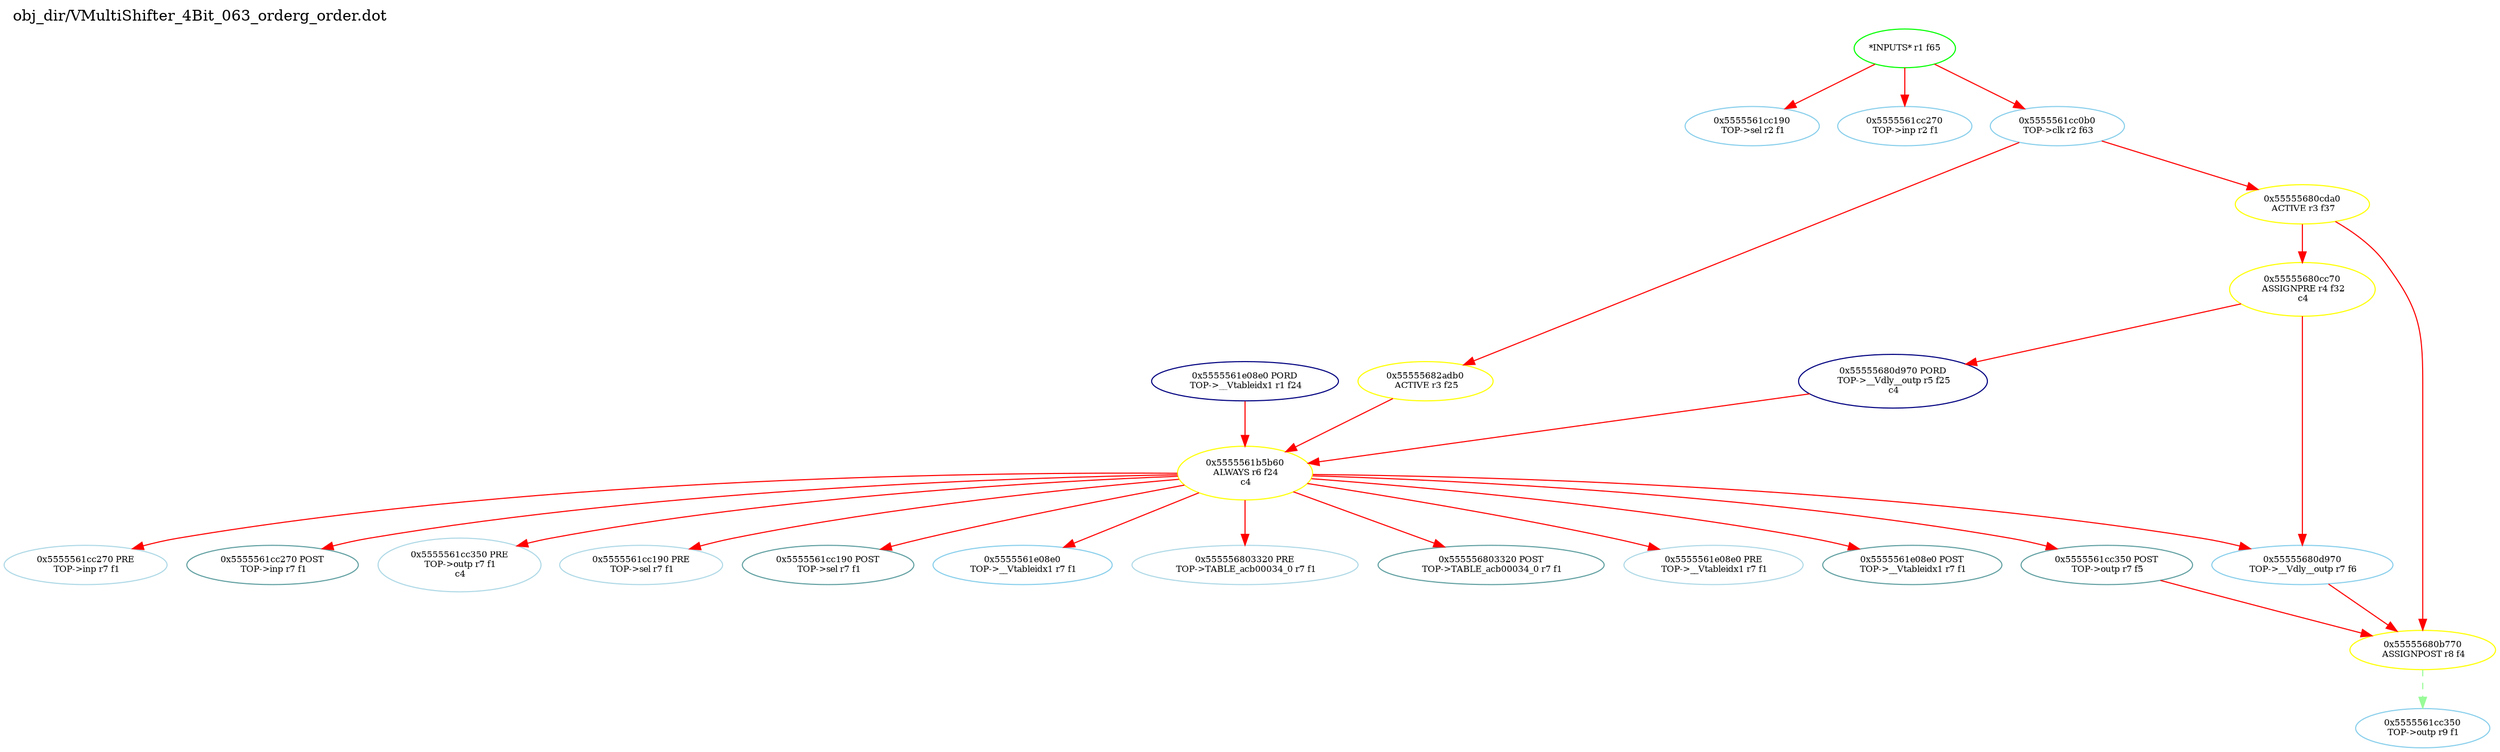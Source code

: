 digraph v3graph {
	graph	[label="obj_dir/VMultiShifter_4Bit_063_orderg_order.dot",
		 labelloc=t, labeljust=l,
		 //size="7.5,10",
		 rankdir=TB];
	n0x5555561cbef0_0	[fontsize=8 label="0x5555561e08e0 PORD\n TOP->__Vtableidx1 r1 f24", color=NavyBlue];
	n1	[fontsize=8 label="*INPUTS* r1 f65", color=green];
	n0x5555561cbef0_2	[fontsize=8 label="0x5555561cc190\n TOP->sel r2 f1", color=skyblue];
	n0x5555561cbef0_3	[fontsize=8 label="0x5555561cc270\n TOP->inp r2 f1", color=skyblue];
	n0x5555561cbef0_4	[fontsize=8 label="0x5555561cc0b0\n TOP->clk r2 f63", color=skyblue];
	n0x5555561cbef0_5	[fontsize=8 label="0x55555682adb0\n ACTIVE r3 f25", color=yellow];
	n0x5555561cbef0_6	[fontsize=8 label="0x55555680cda0\n ACTIVE r3 f37", color=yellow];
	n0x5555561cbef0_7	[fontsize=8 label="0x55555680cc70\n ASSIGNPRE r4 f32\n c4", color=yellow];
	n0x5555561cbef0_8	[fontsize=8 label="0x55555680d970 PORD\n TOP->__Vdly__outp r5 f25\n c4", color=NavyBlue];
	n0x5555561cbef0_9	[fontsize=8 label="0x5555561b5b60\n ALWAYS r6 f24\n c4", color=yellow];
	n0x5555561cbef0_10	[fontsize=8 label="0x5555561cc270 PRE\n TOP->inp r7 f1", color=lightblue];
	n0x5555561cbef0_11	[fontsize=8 label="0x5555561cc270 POST\n TOP->inp r7 f1", color=CadetBlue];
	n0x5555561cbef0_12	[fontsize=8 label="0x5555561cc350 PRE\n TOP->outp r7 f1\n c4", color=lightblue];
	n0x5555561cbef0_13	[fontsize=8 label="0x5555561cc190 PRE\n TOP->sel r7 f1", color=lightblue];
	n0x5555561cbef0_14	[fontsize=8 label="0x5555561cc190 POST\n TOP->sel r7 f1", color=CadetBlue];
	n0x5555561cbef0_15	[fontsize=8 label="0x5555561e08e0\n TOP->__Vtableidx1 r7 f1", color=skyblue];
	n0x5555561cbef0_16	[fontsize=8 label="0x555556803320 PRE\n TOP->TABLE_acb00034_0 r7 f1", color=lightblue];
	n0x5555561cbef0_17	[fontsize=8 label="0x555556803320 POST\n TOP->TABLE_acb00034_0 r7 f1", color=CadetBlue];
	n0x5555561cbef0_18	[fontsize=8 label="0x5555561e08e0 PRE\n TOP->__Vtableidx1 r7 f1", color=lightblue];
	n0x5555561cbef0_19	[fontsize=8 label="0x5555561e08e0 POST\n TOP->__Vtableidx1 r7 f1", color=CadetBlue];
	n0x5555561cbef0_20	[fontsize=8 label="0x5555561cc350 POST\n TOP->outp r7 f5", color=CadetBlue];
	n0x5555561cbef0_21	[fontsize=8 label="0x55555680d970\n TOP->__Vdly__outp r7 f6", color=skyblue];
	n0x5555561cbef0_22	[fontsize=8 label="0x55555680b770\n ASSIGNPOST r8 f4", color=yellow];
	n0x5555561cbef0_23	[fontsize=8 label="0x5555561cc350\n TOP->outp r9 f1", color=skyblue];
	n0x5555561cbef0_0 -> n0x5555561cbef0_9 [fontsize=8 label="" weight=32 color=red];
	n1 -> n0x5555561cbef0_2 [fontsize=8 label="" weight=1 color=red];
	n1 -> n0x5555561cbef0_3 [fontsize=8 label="" weight=1 color=red];
	n1 -> n0x5555561cbef0_4 [fontsize=8 label="" weight=1 color=red];
	n0x5555561cbef0_4 -> n0x5555561cbef0_5 [fontsize=8 label="" weight=8 color=red];
	n0x5555561cbef0_4 -> n0x5555561cbef0_6 [fontsize=8 label="" weight=8 color=red];
	n0x5555561cbef0_5 -> n0x5555561cbef0_9 [fontsize=8 label="" weight=32 color=red];
	n0x5555561cbef0_6 -> n0x5555561cbef0_7 [fontsize=8 label="" weight=32 color=red];
	n0x5555561cbef0_6 -> n0x5555561cbef0_22 [fontsize=8 label="" weight=32 color=red];
	n0x5555561cbef0_7 -> n0x5555561cbef0_8 [fontsize=8 label="" weight=32 color=red];
	n0x5555561cbef0_7 -> n0x5555561cbef0_21 [fontsize=8 label="" weight=32 color=red];
	n0x5555561cbef0_8 -> n0x5555561cbef0_9 [fontsize=8 label="" weight=32 color=red];
	n0x5555561cbef0_9 -> n0x5555561cbef0_10 [fontsize=8 label="" weight=32 color=red];
	n0x5555561cbef0_9 -> n0x5555561cbef0_11 [fontsize=8 label="" weight=2 color=red];
	n0x5555561cbef0_9 -> n0x5555561cbef0_12 [fontsize=8 label="" weight=32 color=red];
	n0x5555561cbef0_9 -> n0x5555561cbef0_13 [fontsize=8 label="" weight=32 color=red];
	n0x5555561cbef0_9 -> n0x5555561cbef0_14 [fontsize=8 label="" weight=2 color=red];
	n0x5555561cbef0_9 -> n0x5555561cbef0_15 [fontsize=8 label="" weight=32 color=red];
	n0x5555561cbef0_9 -> n0x5555561cbef0_16 [fontsize=8 label="" weight=32 color=red];
	n0x5555561cbef0_9 -> n0x5555561cbef0_17 [fontsize=8 label="" weight=2 color=red];
	n0x5555561cbef0_9 -> n0x5555561cbef0_18 [fontsize=8 label="" weight=32 color=red];
	n0x5555561cbef0_9 -> n0x5555561cbef0_19 [fontsize=8 label="" weight=2 color=red];
	n0x5555561cbef0_9 -> n0x5555561cbef0_20 [fontsize=8 label="" weight=2 color=red];
	n0x5555561cbef0_9 -> n0x5555561cbef0_21 [fontsize=8 label="" weight=32 color=red];
	n0x5555561cbef0_20 -> n0x5555561cbef0_22 [fontsize=8 label="" weight=2 color=red];
	n0x5555561cbef0_21 -> n0x5555561cbef0_22 [fontsize=8 label="" weight=8 color=red];
	n0x5555561cbef0_22 -> n0x5555561cbef0_23 [fontsize=8 label="" weight=1 color=PaleGreen style=dashed];
}
